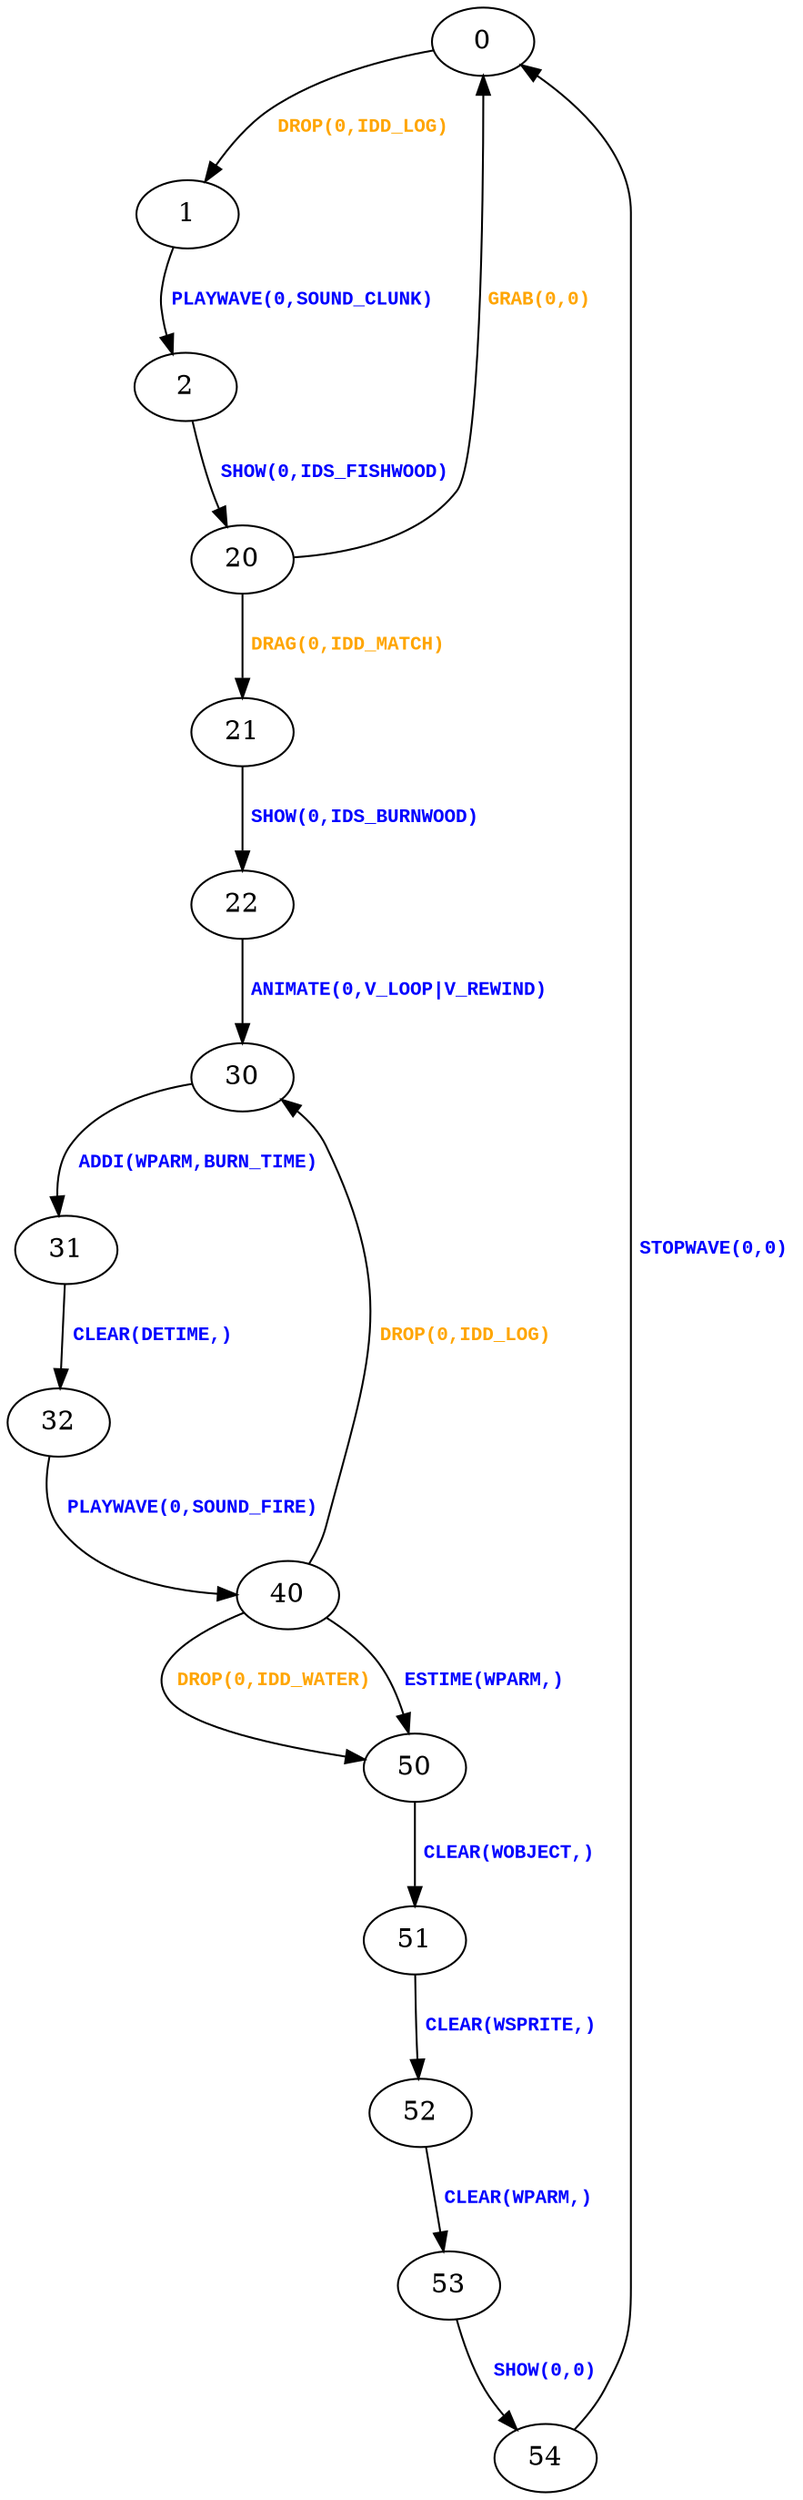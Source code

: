 digraph {
 node [shape=oval];
"0" -> "1"[fontcolor=orange, label=< <table border="0"><tr><td><font face="Courier New" point-size="10"><b>DROP(0,IDD_LOG)<br align="left"/></b></font></td></tr>
</table>>];
"1" -> "2"[fontcolor=blue, label=< <table border="0"><tr><td><font face="Courier New" point-size="10"><b>PLAYWAVE(0,SOUND_CLUNK)<br align="left"/></b></font></td></tr>
</table>>];
"2" -> "20"[fontcolor=blue, label=< <table border="0"><tr><td><font face="Courier New" point-size="10"><b>SHOW(0,IDS_FISHWOOD)<br align="left"/></b></font></td></tr>
</table>>];
"20" -> "21"[fontcolor=orange, label=< <table border="0"><tr><td><font face="Courier New" point-size="10"><b>DRAG(0,IDD_MATCH)<br align="left"/></b></font></td></tr>
</table>>];
"20" -> "0"[fontcolor=orange, label=< <table border="0"><tr><td><font face="Courier New" point-size="10"><b>GRAB(0,0)<br align="left"/></b></font></td></tr>
</table>>];
"21" -> "22"[fontcolor=blue, label=< <table border="0"><tr><td><font face="Courier New" point-size="10"><b>SHOW(0,IDS_BURNWOOD)<br align="left"/></b></font></td></tr>
</table>>];
"22" -> "30"[fontcolor=blue, label=< <table border="0"><tr><td><font face="Courier New" point-size="10"><b>ANIMATE(0,V_LOOP|V_REWIND)<br align="left"/></b></font></td></tr>
</table>>];
"30" -> "31"[fontcolor=blue, label=< <table border="0"><tr><td><font face="Courier New" point-size="10"><b>ADDI(WPARM,BURN_TIME)<br align="left"/></b></font></td></tr>
</table>>];
"31" -> "32"[fontcolor=blue, label=< <table border="0"><tr><td><font face="Courier New" point-size="10"><b>CLEAR(DETIME,)<br align="left"/></b></font></td></tr>
</table>>];
"32" -> "40"[fontcolor=blue, label=< <table border="0"><tr><td><font face="Courier New" point-size="10"><b>PLAYWAVE(0,SOUND_FIRE)<br align="left"/></b></font></td></tr>
</table>>];
"40" -> "50"[fontcolor=orange, label=< <table border="0"><tr><td><font face="Courier New" point-size="10"><b>DROP(0,IDD_WATER)<br align="left"/></b></font></td></tr>
</table>>];
"40" -> "30"[fontcolor=orange, label=< <table border="0"><tr><td><font face="Courier New" point-size="10"><b>DROP(0,IDD_LOG)<br align="left"/></b></font></td></tr>
</table>>];
"40" -> "50"[fontcolor=blue, label=< <table border="0"><tr><td><font face="Courier New" point-size="10"><b>ESTIME(WPARM,)<br align="left"/></b></font></td></tr>
</table>>];
"50" -> "51"[fontcolor=blue, label=< <table border="0"><tr><td><font face="Courier New" point-size="10"><b>CLEAR(WOBJECT,)<br align="left"/></b></font></td></tr>
</table>>];
"51" -> "52"[fontcolor=blue, label=< <table border="0"><tr><td><font face="Courier New" point-size="10"><b>CLEAR(WSPRITE,)<br align="left"/></b></font></td></tr>
</table>>];
"52" -> "53"[fontcolor=blue, label=< <table border="0"><tr><td><font face="Courier New" point-size="10"><b>CLEAR(WPARM,)<br align="left"/></b></font></td></tr>
</table>>];
"53" -> "54"[fontcolor=blue, label=< <table border="0"><tr><td><font face="Courier New" point-size="10"><b>SHOW(0,0)<br align="left"/></b></font></td></tr>
</table>>];
"54" -> "0"[fontcolor=blue, label=< <table border="0"><tr><td><font face="Courier New" point-size="10"><b>STOPWAVE(0,0)<br align="left"/></b></font></td></tr>
</table>>];
}
